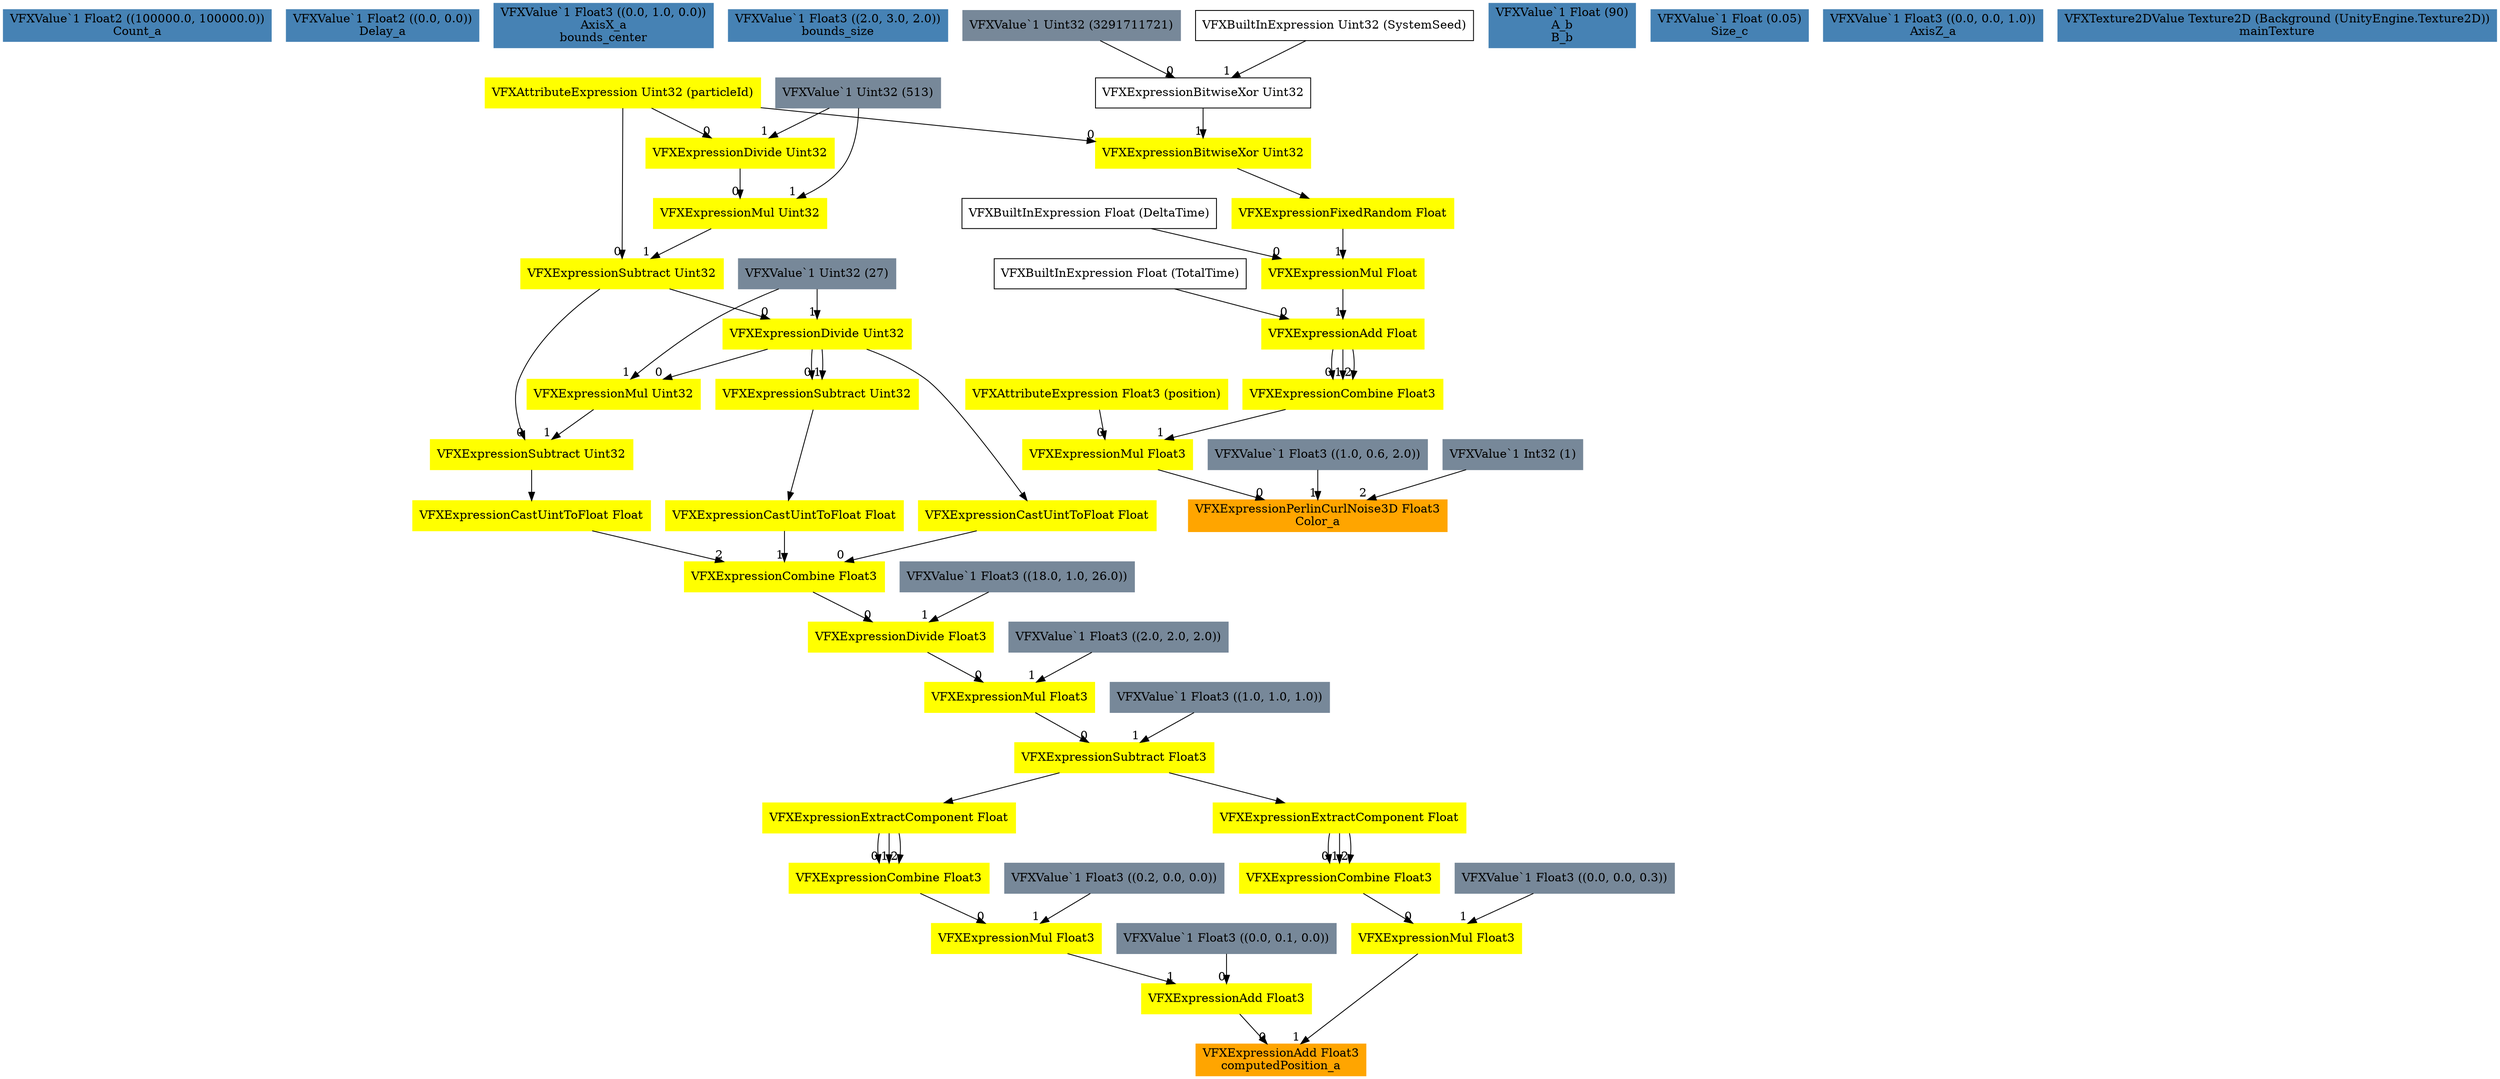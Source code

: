 digraph G {
node0 [shape="box" color="steelblue" style="filled" label="VFXValue`1 Float2 ((100000.0, 100000.0))
Count_a"]
node1 [shape="box" color="steelblue" style="filled" label="VFXValue`1 Float2 ((0.0, 0.0))
Delay_a"]
node2 [shape="box" color="steelblue" style="filled" label="VFXValue`1 Float3 ((0.0, 1.0, 0.0))
AxisX_a
bounds_center"]
node3 [shape="box" color="steelblue" style="filled" label="VFXValue`1 Float3 ((2.0, 3.0, 2.0))
bounds_size"]
node4 [shape="box" color="orange" style="filled" label="VFXExpressionAdd Float3
computedPosition_a"]
node5 [shape="box" color="yellow" style="filled" label="VFXExpressionAdd Float3"]
node6 [shape="box" color="lightslategray" style="filled" label="VFXValue`1 Float3 ((0.0, 0.1, 0.0))"]
node7 [shape="box" color="yellow" style="filled" label="VFXExpressionMul Float3"]
node8 [shape="box" color="yellow" style="filled" label="VFXExpressionCombine Float3"]
node9 [shape="box" color="yellow" style="filled" label="VFXExpressionExtractComponent Float"]
node10 [shape="box" color="yellow" style="filled" label="VFXExpressionSubtract Float3"]
node11 [shape="box" color="yellow" style="filled" label="VFXExpressionMul Float3"]
node12 [shape="box" color="yellow" style="filled" label="VFXExpressionDivide Float3"]
node13 [shape="box" color="yellow" style="filled" label="VFXExpressionCombine Float3"]
node14 [shape="box" color="yellow" style="filled" label="VFXExpressionCastUintToFloat Float"]
node15 [shape="box" color="yellow" style="filled" label="VFXExpressionDivide Uint32"]
node16 [shape="box" color="yellow" style="filled" label="VFXExpressionSubtract Uint32"]
node17 [shape="box" color="yellow" style="filled" label="VFXAttributeExpression Uint32 (particleId)"]
node18 [shape="box" color="yellow" style="filled" label="VFXExpressionMul Uint32"]
node19 [shape="box" color="yellow" style="filled" label="VFXExpressionDivide Uint32"]
node20 [shape="box" color="lightslategray" style="filled" label="VFXValue`1 Uint32 (513)"]
node21 [shape="box" color="lightslategray" style="filled" label="VFXValue`1 Uint32 (27)"]
node22 [shape="box" color="yellow" style="filled" label="VFXExpressionCastUintToFloat Float"]
node23 [shape="box" color="yellow" style="filled" label="VFXExpressionSubtract Uint32"]
node24 [shape="box" color="yellow" style="filled" label="VFXExpressionCastUintToFloat Float"]
node25 [shape="box" color="yellow" style="filled" label="VFXExpressionSubtract Uint32"]
node26 [shape="box" color="yellow" style="filled" label="VFXExpressionMul Uint32"]
node27 [shape="box" color="lightslategray" style="filled" label="VFXValue`1 Float3 ((18.0, 1.0, 26.0))"]
node28 [shape="box" color="lightslategray" style="filled" label="VFXValue`1 Float3 ((2.0, 2.0, 2.0))"]
node29 [shape="box" color="lightslategray" style="filled" label="VFXValue`1 Float3 ((1.0, 1.0, 1.0))"]
node30 [shape="box" color="lightslategray" style="filled" label="VFXValue`1 Float3 ((0.2, 0.0, 0.0))"]
node31 [shape="box" color="yellow" style="filled" label="VFXExpressionMul Float3"]
node32 [shape="box" color="yellow" style="filled" label="VFXExpressionCombine Float3"]
node33 [shape="box" color="yellow" style="filled" label="VFXExpressionExtractComponent Float"]
node34 [shape="box" color="lightslategray" style="filled" label="VFXValue`1 Float3 ((0.0, 0.0, 0.3))"]
node35 [shape="box" color="steelblue" style="filled" label="VFXValue`1 Float (90)
A_b
B_b"]
node36 [shape="box" color="steelblue" style="filled" label="VFXValue`1 Float (0.05)
Size_c"]
node37 [shape="box" color="orange" style="filled" label="VFXExpressionPerlinCurlNoise3D Float3
Color_a"]
node38 [shape="box" color="yellow" style="filled" label="VFXExpressionMul Float3"]
node39 [shape="box" color="yellow" style="filled" label="VFXAttributeExpression Float3 (position)"]
node40 [shape="box" color="yellow" style="filled" label="VFXExpressionCombine Float3"]
node41 [shape="box" color="yellow" style="filled" label="VFXExpressionAdd Float"]
node42 [shape="box" label="VFXBuiltInExpression Float (TotalTime)"]
node43 [shape="box" color="yellow" style="filled" label="VFXExpressionMul Float"]
node44 [shape="box" label="VFXBuiltInExpression Float (DeltaTime)"]
node45 [shape="box" color="yellow" style="filled" label="VFXExpressionFixedRandom Float"]
node46 [shape="box" color="yellow" style="filled" label="VFXExpressionBitwiseXor Uint32"]
node47 [shape="box" label="VFXExpressionBitwiseXor Uint32"]
node48 [shape="box" color="lightslategray" style="filled" label="VFXValue`1 Uint32 (3291711721)"]
node49 [shape="box" label="VFXBuiltInExpression Uint32 (SystemSeed)"]
node50 [shape="box" color="lightslategray" style="filled" label="VFXValue`1 Float3 ((1.0, 0.6, 2.0))"]
node51 [shape="box" color="lightslategray" style="filled" label="VFXValue`1 Int32 (1)"]
node52 [shape="box" color="steelblue" style="filled" label="VFXValue`1 Float3 ((0.0, 0.0, 1.0))
AxisZ_a"]
node53 [shape="box" color="steelblue" style="filled" label="VFXTexture2DValue Texture2D (Background (UnityEngine.Texture2D))
mainTexture"]
node5 -> node4 [headlabel="0"]
node31 -> node4 [headlabel="1"]
node6 -> node5 [headlabel="0"]
node7 -> node5 [headlabel="1"]
node8 -> node7 [headlabel="0"]
node30 -> node7 [headlabel="1"]
node9 -> node8 [headlabel="0"]
node9 -> node8 [headlabel="1"]
node9 -> node8 [headlabel="2"]
node10 -> node9 
node11 -> node10 [headlabel="0"]
node29 -> node10 [headlabel="1"]
node12 -> node11 [headlabel="0"]
node28 -> node11 [headlabel="1"]
node13 -> node12 [headlabel="0"]
node27 -> node12 [headlabel="1"]
node14 -> node13 [headlabel="0"]
node22 -> node13 [headlabel="1"]
node24 -> node13 [headlabel="2"]
node15 -> node14 
node16 -> node15 [headlabel="0"]
node21 -> node15 [headlabel="1"]
node17 -> node16 [headlabel="0"]
node18 -> node16 [headlabel="1"]
node19 -> node18 [headlabel="0"]
node20 -> node18 [headlabel="1"]
node17 -> node19 [headlabel="0"]
node20 -> node19 [headlabel="1"]
node23 -> node22 
node15 -> node23 [headlabel="0"]
node15 -> node23 [headlabel="1"]
node25 -> node24 
node16 -> node25 [headlabel="0"]
node26 -> node25 [headlabel="1"]
node15 -> node26 [headlabel="0"]
node21 -> node26 [headlabel="1"]
node32 -> node31 [headlabel="0"]
node34 -> node31 [headlabel="1"]
node33 -> node32 [headlabel="0"]
node33 -> node32 [headlabel="1"]
node33 -> node32 [headlabel="2"]
node10 -> node33 
node38 -> node37 [headlabel="0"]
node50 -> node37 [headlabel="1"]
node51 -> node37 [headlabel="2"]
node39 -> node38 [headlabel="0"]
node40 -> node38 [headlabel="1"]
node41 -> node40 [headlabel="0"]
node41 -> node40 [headlabel="1"]
node41 -> node40 [headlabel="2"]
node42 -> node41 [headlabel="0"]
node43 -> node41 [headlabel="1"]
node44 -> node43 [headlabel="0"]
node45 -> node43 [headlabel="1"]
node46 -> node45 
node17 -> node46 [headlabel="0"]
node47 -> node46 [headlabel="1"]
node48 -> node47 [headlabel="0"]
node49 -> node47 [headlabel="1"]
}
